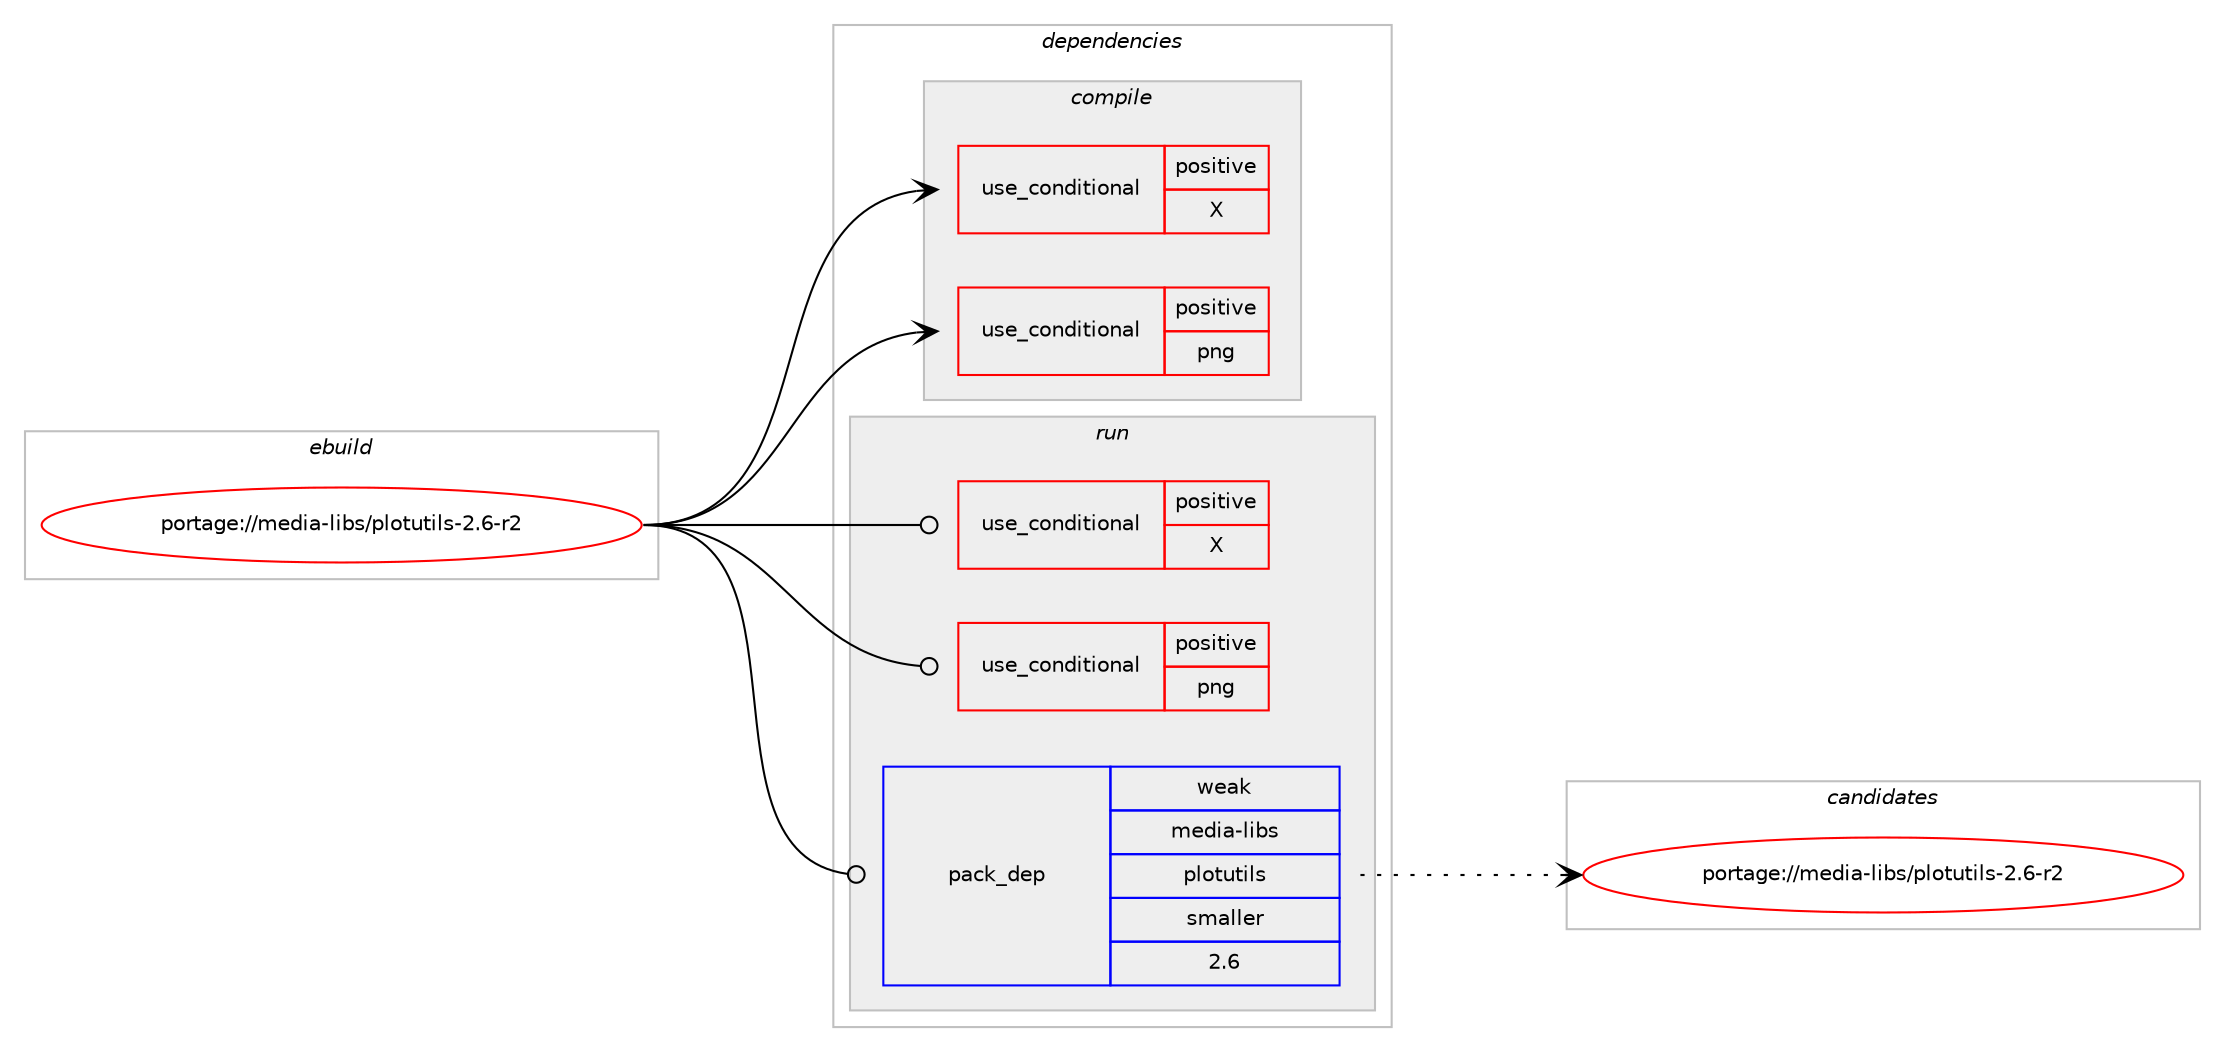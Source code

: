 digraph prolog {

# *************
# Graph options
# *************

newrank=true;
concentrate=true;
compound=true;
graph [rankdir=LR,fontname=Helvetica,fontsize=10,ranksep=1.5];#, ranksep=2.5, nodesep=0.2];
edge  [arrowhead=vee];
node  [fontname=Helvetica,fontsize=10];

# **********
# The ebuild
# **********

subgraph cluster_leftcol {
color=gray;
rank=same;
label=<<i>ebuild</i>>;
id [label="portage://media-libs/plotutils-2.6-r2", color=red, width=4, href="../media-libs/plotutils-2.6-r2.svg"];
}

# ****************
# The dependencies
# ****************

subgraph cluster_midcol {
color=gray;
label=<<i>dependencies</i>>;
subgraph cluster_compile {
fillcolor="#eeeeee";
style=filled;
label=<<i>compile</i>>;
subgraph cond75646 {
dependency158459 [label=<<TABLE BORDER="0" CELLBORDER="1" CELLSPACING="0" CELLPADDING="4"><TR><TD ROWSPAN="3" CELLPADDING="10">use_conditional</TD></TR><TR><TD>positive</TD></TR><TR><TD>X</TD></TR></TABLE>>, shape=none, color=red];
# *** BEGIN UNKNOWN DEPENDENCY TYPE (TODO) ***
# dependency158459 -> package_dependency(portage://media-libs/plotutils-2.6-r2,install,no,x11-libs,libXaw,none,[,,],[],[])
# *** END UNKNOWN DEPENDENCY TYPE (TODO) ***

}
id:e -> dependency158459:w [weight=20,style="solid",arrowhead="vee"];
subgraph cond75647 {
dependency158460 [label=<<TABLE BORDER="0" CELLBORDER="1" CELLSPACING="0" CELLPADDING="4"><TR><TD ROWSPAN="3" CELLPADDING="10">use_conditional</TD></TR><TR><TD>positive</TD></TR><TR><TD>png</TD></TR></TABLE>>, shape=none, color=red];
# *** BEGIN UNKNOWN DEPENDENCY TYPE (TODO) ***
# dependency158460 -> package_dependency(portage://media-libs/plotutils-2.6-r2,install,no,media-libs,libpng,none,[,,],[slot(0),equal],[])
# *** END UNKNOWN DEPENDENCY TYPE (TODO) ***

# *** BEGIN UNKNOWN DEPENDENCY TYPE (TODO) ***
# dependency158460 -> package_dependency(portage://media-libs/plotutils-2.6-r2,install,no,sys-libs,zlib,none,[,,],[],[])
# *** END UNKNOWN DEPENDENCY TYPE (TODO) ***

}
id:e -> dependency158460:w [weight=20,style="solid",arrowhead="vee"];
# *** BEGIN UNKNOWN DEPENDENCY TYPE (TODO) ***
# id -> package_dependency(portage://media-libs/plotutils-2.6-r2,install,no,media-libs,libxmi,none,[,,],[],[])
# *** END UNKNOWN DEPENDENCY TYPE (TODO) ***

}
subgraph cluster_compileandrun {
fillcolor="#eeeeee";
style=filled;
label=<<i>compile and run</i>>;
}
subgraph cluster_run {
fillcolor="#eeeeee";
style=filled;
label=<<i>run</i>>;
subgraph cond75648 {
dependency158461 [label=<<TABLE BORDER="0" CELLBORDER="1" CELLSPACING="0" CELLPADDING="4"><TR><TD ROWSPAN="3" CELLPADDING="10">use_conditional</TD></TR><TR><TD>positive</TD></TR><TR><TD>X</TD></TR></TABLE>>, shape=none, color=red];
# *** BEGIN UNKNOWN DEPENDENCY TYPE (TODO) ***
# dependency158461 -> package_dependency(portage://media-libs/plotutils-2.6-r2,run,no,x11-libs,libXaw,none,[,,],[],[])
# *** END UNKNOWN DEPENDENCY TYPE (TODO) ***

}
id:e -> dependency158461:w [weight=20,style="solid",arrowhead="odot"];
subgraph cond75649 {
dependency158462 [label=<<TABLE BORDER="0" CELLBORDER="1" CELLSPACING="0" CELLPADDING="4"><TR><TD ROWSPAN="3" CELLPADDING="10">use_conditional</TD></TR><TR><TD>positive</TD></TR><TR><TD>png</TD></TR></TABLE>>, shape=none, color=red];
# *** BEGIN UNKNOWN DEPENDENCY TYPE (TODO) ***
# dependency158462 -> package_dependency(portage://media-libs/plotutils-2.6-r2,run,no,media-libs,libpng,none,[,,],[slot(0),equal],[])
# *** END UNKNOWN DEPENDENCY TYPE (TODO) ***

# *** BEGIN UNKNOWN DEPENDENCY TYPE (TODO) ***
# dependency158462 -> package_dependency(portage://media-libs/plotutils-2.6-r2,run,no,sys-libs,zlib,none,[,,],[],[])
# *** END UNKNOWN DEPENDENCY TYPE (TODO) ***

}
id:e -> dependency158462:w [weight=20,style="solid",arrowhead="odot"];
# *** BEGIN UNKNOWN DEPENDENCY TYPE (TODO) ***
# id -> package_dependency(portage://media-libs/plotutils-2.6-r2,run,no,media-libs,libxmi,none,[,,],[],[])
# *** END UNKNOWN DEPENDENCY TYPE (TODO) ***

subgraph pack80489 {
dependency158463 [label=<<TABLE BORDER="0" CELLBORDER="1" CELLSPACING="0" CELLPADDING="4" WIDTH="220"><TR><TD ROWSPAN="6" CELLPADDING="30">pack_dep</TD></TR><TR><TD WIDTH="110">weak</TD></TR><TR><TD>media-libs</TD></TR><TR><TD>plotutils</TD></TR><TR><TD>smaller</TD></TR><TR><TD>2.6</TD></TR></TABLE>>, shape=none, color=blue];
}
id:e -> dependency158463:w [weight=20,style="solid",arrowhead="odot"];
}
}

# **************
# The candidates
# **************

subgraph cluster_choices {
rank=same;
color=gray;
label=<<i>candidates</i>>;

subgraph choice80489 {
color=black;
nodesep=1;
choice10910110010597451081059811547112108111116117116105108115455046544511450 [label="portage://media-libs/plotutils-2.6-r2", color=red, width=4,href="../media-libs/plotutils-2.6-r2.svg"];
dependency158463:e -> choice10910110010597451081059811547112108111116117116105108115455046544511450:w [style=dotted,weight="100"];
}
}

}
